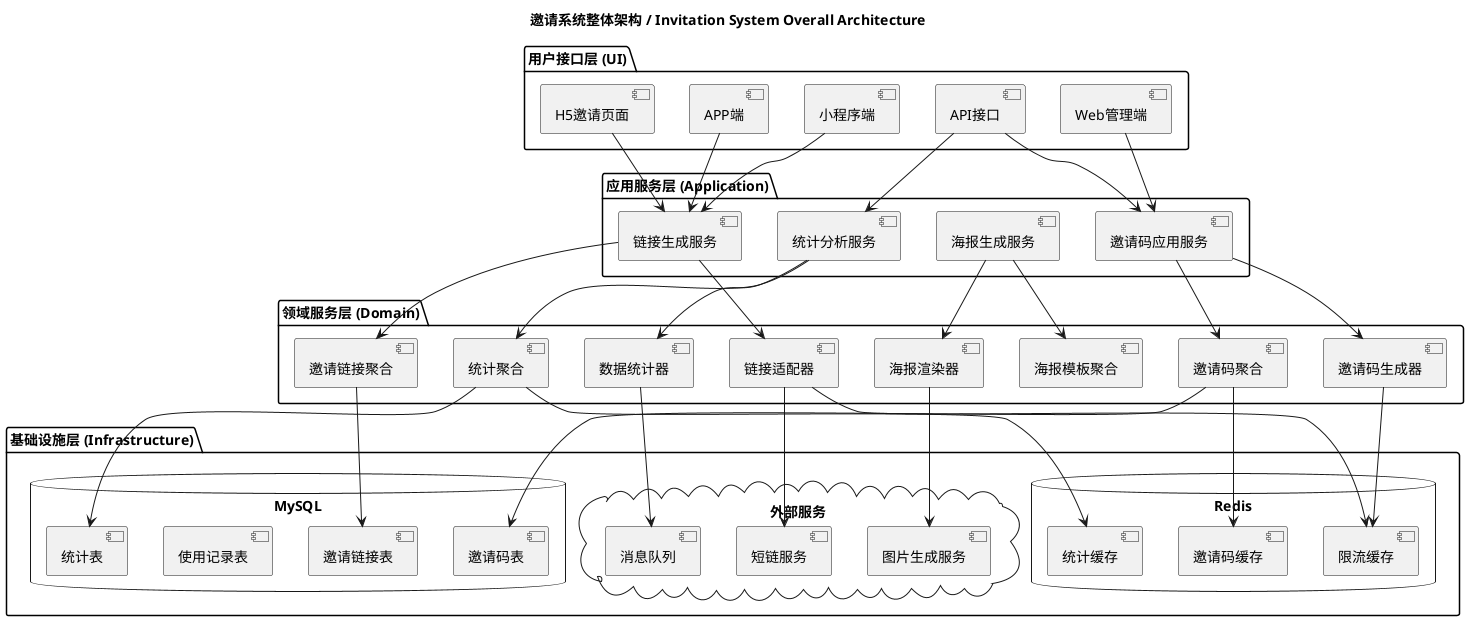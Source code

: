 @startuml system_architecture

title 邀请系统整体架构 / Invitation System Overall Architecture

package "用户接口层 (UI)" {
    [Web管理端] as WebAdmin
    [H5邀请页面] as H5Page
    [小程序端] as MiniProgram
    [APP端] as App
    [API接口] as API
}

package "应用服务层 (Application)" {
    [邀请码应用服务] as InvitationCodeApp
    [海报生成服务] as PosterApp
    [统计分析服务] as StatisticsApp
    [链接生成服务] as LinkApp
}

package "领域服务层 (Domain)" {
    [邀请码聚合] as InvitationCodeDomain
    [邀请链接聚合] as InvitationLinkDomain
    [海报模板聚合] as PosterTemplateDomain
    [统计聚合] as StatisticsDomain
    
    [邀请码生成器] as CodeGenerator
    [链接适配器] as LinkAdapter
    [海报渲染器] as PosterRenderer
    [数据统计器] as DataAggregator
}

package "基础设施层 (Infrastructure)" {
    database "MySQL" {
        [邀请码表] as InvitationCodeTable
        [邀请链接表] as InvitationLinkTable
        [使用记录表] as UsageLogTable
        [统计表] as StatisticsTable
    }
    
    database "Redis" {
        [邀请码缓存] as CodeCache
        [统计缓存] as StatsCache
        [限流缓存] as RateLimit
    }
    
    cloud "外部服务" {
        [图片生成服务] as ImageService
        [短链服务] as ShortUrlService
        [消息队列] as MessageQueue
    }
}

' 用户接口层到应用服务层
WebAdmin --> InvitationCodeApp
H5Page --> LinkApp
MiniProgram --> LinkApp
App --> LinkApp
API --> InvitationCodeApp
API --> StatisticsApp

' 应用服务层到领域服务层
InvitationCodeApp --> InvitationCodeDomain
InvitationCodeApp --> CodeGenerator
PosterApp --> PosterTemplateDomain
PosterApp --> PosterRenderer
StatisticsApp --> StatisticsDomain
StatisticsApp --> DataAggregator
LinkApp --> InvitationLinkDomain
LinkApp --> LinkAdapter

' 领域服务层到基础设施层
InvitationCodeDomain --> InvitationCodeTable
InvitationCodeDomain --> CodeCache
InvitationLinkDomain --> InvitationLinkTable
StatisticsDomain --> StatisticsTable
StatisticsDomain --> StatsCache

' 外部服务依赖
PosterRenderer --> ImageService
LinkAdapter --> ShortUrlService
DataAggregator --> MessageQueue

' 限流和缓存
CodeGenerator --> RateLimit
LinkAdapter --> RateLimit

@enduml 